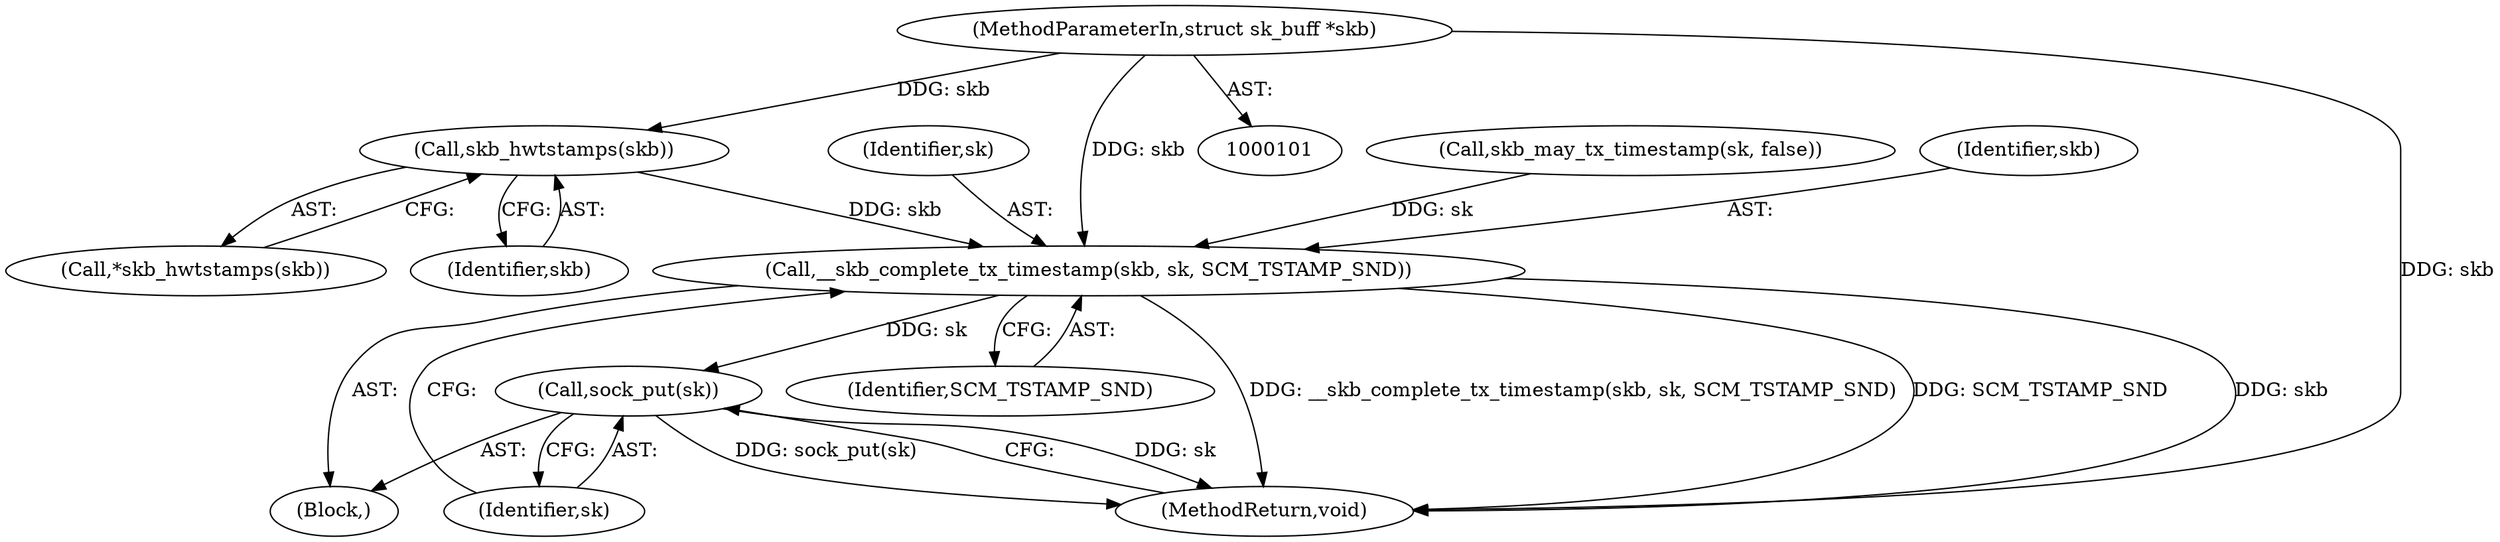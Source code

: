 digraph "1_linux_4ef1b2869447411ad3ef91ad7d4891a83c1a509a_1@pointer" {
"1000127" [label="(Call,skb_hwtstamps(skb))"];
"1000102" [label="(MethodParameterIn,struct sk_buff *skb)"];
"1000131" [label="(Call,__skb_complete_tx_timestamp(skb, sk, SCM_TSTAMP_SND))"];
"1000135" [label="(Call,sock_put(sk))"];
"1000127" [label="(Call,skb_hwtstamps(skb))"];
"1000124" [label="(Block,)"];
"1000131" [label="(Call,__skb_complete_tx_timestamp(skb, sk, SCM_TSTAMP_SND))"];
"1000136" [label="(Identifier,sk)"];
"1000135" [label="(Call,sock_put(sk))"];
"1000134" [label="(Identifier,SCM_TSTAMP_SND)"];
"1000113" [label="(Call,skb_may_tx_timestamp(sk, false))"];
"1000137" [label="(MethodReturn,void)"];
"1000102" [label="(MethodParameterIn,struct sk_buff *skb)"];
"1000126" [label="(Call,*skb_hwtstamps(skb))"];
"1000132" [label="(Identifier,skb)"];
"1000133" [label="(Identifier,sk)"];
"1000128" [label="(Identifier,skb)"];
"1000127" -> "1000126"  [label="AST: "];
"1000127" -> "1000128"  [label="CFG: "];
"1000128" -> "1000127"  [label="AST: "];
"1000126" -> "1000127"  [label="CFG: "];
"1000102" -> "1000127"  [label="DDG: skb"];
"1000127" -> "1000131"  [label="DDG: skb"];
"1000102" -> "1000101"  [label="AST: "];
"1000102" -> "1000137"  [label="DDG: skb"];
"1000102" -> "1000131"  [label="DDG: skb"];
"1000131" -> "1000124"  [label="AST: "];
"1000131" -> "1000134"  [label="CFG: "];
"1000132" -> "1000131"  [label="AST: "];
"1000133" -> "1000131"  [label="AST: "];
"1000134" -> "1000131"  [label="AST: "];
"1000136" -> "1000131"  [label="CFG: "];
"1000131" -> "1000137"  [label="DDG: skb"];
"1000131" -> "1000137"  [label="DDG: __skb_complete_tx_timestamp(skb, sk, SCM_TSTAMP_SND)"];
"1000131" -> "1000137"  [label="DDG: SCM_TSTAMP_SND"];
"1000113" -> "1000131"  [label="DDG: sk"];
"1000131" -> "1000135"  [label="DDG: sk"];
"1000135" -> "1000124"  [label="AST: "];
"1000135" -> "1000136"  [label="CFG: "];
"1000136" -> "1000135"  [label="AST: "];
"1000137" -> "1000135"  [label="CFG: "];
"1000135" -> "1000137"  [label="DDG: sk"];
"1000135" -> "1000137"  [label="DDG: sock_put(sk)"];
}
